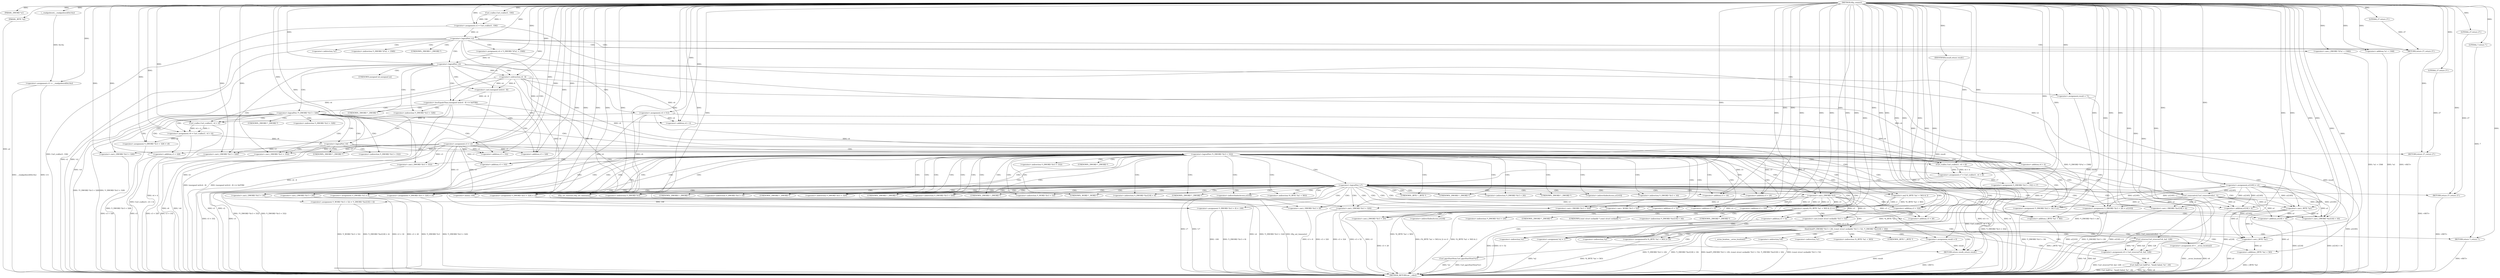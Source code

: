 digraph tftp_connect {  
"1000111" [label = "(METHOD,tftp_connect)" ]
"1000374" [label = "(METHOD_RETURN,int __cdecl)" ]
"1000112" [label = "(PARAM,_DWORD *a1)" ]
"1000113" [label = "(PARAM,_BYTE *a2)" ]
"1000125" [label = "(<operator>.assignment,v11 = __readgsdword(0x14u))" ]
"1000127" [label = "(__readgsdword,__readgsdword(0x14u))" ]
"1000129" [label = "(<operator>.assignment,v2 = Curl_ccalloc(1, 336))" ]
"1000131" [label = "(Curl_ccalloc,Curl_ccalloc(1, 336))" ]
"1000134" [label = "(<operator>.assignment,a1[185] = v2)" ]
"1000140" [label = "(<operator>.logicalNot,!v2)" ]
"1000142" [label = "(RETURN,return 27;,return 27;)" ]
"1000143" [label = "(LITERAL,27,return 27;)" ]
"1000144" [label = "(<operator>.assignment,v3 = v2)" ]
"1000147" [label = "(<operator>.assignment,v4 = *(_DWORD *)(*a1 + 1568))" ]
"1000150" [label = "(<operator>.cast,(_DWORD *)(*a1 + 1568))" ]
"1000152" [label = "(<operator>.addition,*a1 + 1568)" ]
"1000157" [label = "(<operator>.logicalNot,!v4)" ]
"1000160" [label = "(<operator>.assignment,v4 = 512)" ]
"1000164" [label = "(<operator>.assignment,result = 71)" ]
"1000168" [label = "(<operator>.lessEqualsThan,(unsigned int)(v4 - 8) <= 0xFFB0)" ]
"1000169" [label = "(<operator>.cast,(unsigned int)(v4 - 8))" ]
"1000171" [label = "(<operator>.subtraction,v4 - 8)" ]
"1000178" [label = "(<operator>.logicalNot,!*(_DWORD *)(v3 + 328))" ]
"1000180" [label = "(<operator>.cast,(_DWORD *)(v3 + 328))" ]
"1000182" [label = "(<operator>.addition,v3 + 328)" ]
"1000186" [label = "(<operator>.assignment,v6 = Curl_ccalloc(1, v4 + 4))" ]
"1000188" [label = "(Curl_ccalloc,Curl_ccalloc(1, v4 + 4))" ]
"1000190" [label = "(<operator>.addition,v4 + 4)" ]
"1000193" [label = "(<operator>.assignment,*(_DWORD *)(v3 + 328) = v6)" ]
"1000195" [label = "(<operator>.cast,(_DWORD *)(v3 + 328))" ]
"1000197" [label = "(<operator>.addition,v3 + 328)" ]
"1000202" [label = "(<operator>.logicalNot,!v6)" ]
"1000204" [label = "(RETURN,return 27;,return 27;)" ]
"1000205" [label = "(LITERAL,27,return 27;)" ]
"1000207" [label = "(<operator>.logicalNot,!*(_DWORD *)(v3 + 332))" ]
"1000209" [label = "(<operator>.cast,(_DWORD *)(v3 + 332))" ]
"1000211" [label = "(<operator>.addition,v3 + 332)" ]
"1000215" [label = "(<operator>.assignment,v7 = Curl_ccalloc(1, v4 + 4))" ]
"1000217" [label = "(Curl_ccalloc,Curl_ccalloc(1, v4 + 4))" ]
"1000219" [label = "(<operator>.addition,v4 + 4)" ]
"1000222" [label = "(<operator>.assignment,*(_DWORD *)(v3 + 332) = v7)" ]
"1000224" [label = "(<operator>.cast,(_DWORD *)(v3 + 332))" ]
"1000226" [label = "(<operator>.addition,v3 + 332)" ]
"1000231" [label = "(<operator>.logicalNot,!v7)" ]
"1000233" [label = "(RETURN,return 27;,return 27;)" ]
"1000234" [label = "(LITERAL,27,return 27;)" ]
"1000235" [label = "(Curl_conncontrol,Curl_conncontrol(a1, 1))" ]
"1000238" [label = "(<operator>.assignment,*(_DWORD *)(v3 + 16) = a1)" ]
"1000240" [label = "(<operator>.cast,(_DWORD *)(v3 + 16))" ]
"1000242" [label = "(<operator>.addition,v3 + 16)" ]
"1000246" [label = "(<operator>.assignment,*(_DWORD *)(v3 + 20) = a1[103])" ]
"1000248" [label = "(<operator>.cast,(_DWORD *)(v3 + 20))" ]
"1000250" [label = "(<operator>.addition,v3 + 20)" ]
"1000256" [label = "(<operator>.assignment,*(_DWORD *)v3 = 0)" ]
"1000258" [label = "(<operator>.cast,(_DWORD *)v3)" ]
"1000262" [label = "(<operator>.assignment,*(_DWORD *)(v3 + 8) = -100)" ]
"1000264" [label = "(<operator>.cast,(_DWORD *)(v3 + 8))" ]
"1000266" [label = "(<operator>.addition,v3 + 8)" ]
"1000269" [label = "(<operator>.minus,-100)" ]
"1000271" [label = "(<operator>.assignment,*(_DWORD *)(v3 + 320) = v4)" ]
"1000273" [label = "(<operator>.cast,(_DWORD *)(v3 + 320))" ]
"1000275" [label = "(<operator>.addition,v3 + 320)" ]
"1000279" [label = "(<operator>.assignment,*(_DWORD *)(v3 + 324) = v4)" ]
"1000281" [label = "(<operator>.cast,(_DWORD *)(v3 + 324))" ]
"1000283" [label = "(<operator>.addition,v3 + 324)" ]
"1000287" [label = "(<operator>.assignment,*(_WORD *)(v3 + 52) = *(_DWORD *)(a1[18] + 4))" ]
"1000289" [label = "(<operator>.cast,(_WORD *)(v3 + 52))" ]
"1000291" [label = "(<operator>.addition,v3 + 52)" ]
"1000295" [label = "(<operator>.cast,(_DWORD *)(a1[18] + 4))" ]
"1000297" [label = "(<operator>.addition,a1[18] + 4)" ]
"1000302" [label = "(tftp_set_timeouts,tftp_set_timeouts())" ]
"1000304" [label = "(<operator>.equals,(*((_BYTE *)a1 + 583) & 2) == 0)" ]
"1000305" [label = "(<operator>.and,*((_BYTE *)a1 + 583) & 2)" ]
"1000307" [label = "(<operator>.addition,(_BYTE *)a1 + 583)" ]
"1000308" [label = "(<operator>.cast,(_BYTE *)a1)" ]
"1000316" [label = "(bind,bind(*(_DWORD *)(v3 + 20), (const struct sockaddr *)(v3 + 52), *(_DWORD *)(a1[18] + 16)))" ]
"1000318" [label = "(<operator>.cast,(_DWORD *)(v3 + 20))" ]
"1000320" [label = "(<operator>.addition,v3 + 20)" ]
"1000323" [label = "(<operator>.cast,(const struct sockaddr *)(v3 + 52))" ]
"1000325" [label = "(<operator>.addition,v3 + 52)" ]
"1000329" [label = "(<operator>.cast,(_DWORD *)(a1[18] + 16))" ]
"1000331" [label = "(<operator>.addition,a1[18] + 16)" ]
"1000337" [label = "(<operator>.assignment,v8 = __errno_location())" ]
"1000340" [label = "(<operator>.assignment,v9 = Curl_strerror(*v8, buf, 128))" ]
"1000342" [label = "(Curl_strerror,Curl_strerror(*v8, buf, 128))" ]
"1000347" [label = "(Curl_failf,Curl_failf(*a1, \"bind() failed; %s\", v9))" ]
"1000352" [label = "(RETURN,return 7;,return 7;)" ]
"1000353" [label = "(LITERAL,7,return 7;)" ]
"1000354" [label = "(<operators>.assignmentOr,*((_BYTE *)a1 + 583) |= 2u)" ]
"1000356" [label = "(<operator>.addition,(_BYTE *)a1 + 583)" ]
"1000357" [label = "(<operator>.cast,(_BYTE *)a1)" ]
"1000362" [label = "(Curl_pgrsStartNow,Curl_pgrsStartNow(*a1))" ]
"1000365" [label = "(<operator>.assignment,*a2 = 1)" ]
"1000369" [label = "(<operator>.assignment,result = 0)" ]
"1000372" [label = "(RETURN,return result;,return result;)" ]
"1000373" [label = "(IDENTIFIER,result,return result;)" ]
"1000149" [label = "(<operator>.indirection,*(_DWORD *)(*a1 + 1568))" ]
"1000151" [label = "(UNKNOWN,_DWORD *,_DWORD *)" ]
"1000153" [label = "(<operator>.indirection,*a1)" ]
"1000170" [label = "(UNKNOWN,unsigned int,unsigned int)" ]
"1000179" [label = "(<operator>.indirection,*(_DWORD *)(v3 + 328))" ]
"1000181" [label = "(UNKNOWN,_DWORD *,_DWORD *)" ]
"1000194" [label = "(<operator>.indirection,*(_DWORD *)(v3 + 328))" ]
"1000196" [label = "(UNKNOWN,_DWORD *,_DWORD *)" ]
"1000208" [label = "(<operator>.indirection,*(_DWORD *)(v3 + 332))" ]
"1000210" [label = "(UNKNOWN,_DWORD *,_DWORD *)" ]
"1000223" [label = "(<operator>.indirection,*(_DWORD *)(v3 + 332))" ]
"1000225" [label = "(UNKNOWN,_DWORD *,_DWORD *)" ]
"1000239" [label = "(<operator>.indirection,*(_DWORD *)(v3 + 16))" ]
"1000241" [label = "(UNKNOWN,_DWORD *,_DWORD *)" ]
"1000247" [label = "(<operator>.indirection,*(_DWORD *)(v3 + 20))" ]
"1000249" [label = "(UNKNOWN,_DWORD *,_DWORD *)" ]
"1000253" [label = "(<operator>.indirectIndexAccess,a1[103])" ]
"1000257" [label = "(<operator>.indirection,*(_DWORD *)v3)" ]
"1000259" [label = "(UNKNOWN,_DWORD *,_DWORD *)" ]
"1000263" [label = "(<operator>.indirection,*(_DWORD *)(v3 + 8))" ]
"1000265" [label = "(UNKNOWN,_DWORD *,_DWORD *)" ]
"1000272" [label = "(<operator>.indirection,*(_DWORD *)(v3 + 320))" ]
"1000274" [label = "(UNKNOWN,_DWORD *,_DWORD *)" ]
"1000280" [label = "(<operator>.indirection,*(_DWORD *)(v3 + 324))" ]
"1000282" [label = "(UNKNOWN,_DWORD *,_DWORD *)" ]
"1000288" [label = "(<operator>.indirection,*(_WORD *)(v3 + 52))" ]
"1000290" [label = "(UNKNOWN,_WORD *,_WORD *)" ]
"1000294" [label = "(<operator>.indirection,*(_DWORD *)(a1[18] + 4))" ]
"1000296" [label = "(UNKNOWN,_DWORD *,_DWORD *)" ]
"1000298" [label = "(<operator>.indirectIndexAccess,a1[18])" ]
"1000306" [label = "(<operator>.indirection,*((_BYTE *)a1 + 583))" ]
"1000309" [label = "(UNKNOWN,_BYTE *,_BYTE *)" ]
"1000317" [label = "(<operator>.indirection,*(_DWORD *)(v3 + 20))" ]
"1000319" [label = "(UNKNOWN,_DWORD *,_DWORD *)" ]
"1000324" [label = "(UNKNOWN,const struct sockaddr *,const struct sockaddr *)" ]
"1000328" [label = "(<operator>.indirection,*(_DWORD *)(a1[18] + 16))" ]
"1000330" [label = "(UNKNOWN,_DWORD *,_DWORD *)" ]
"1000332" [label = "(<operator>.indirectIndexAccess,a1[18])" ]
"1000339" [label = "(__errno_location,__errno_location())" ]
"1000343" [label = "(<operator>.indirection,*v8)" ]
"1000348" [label = "(<operator>.indirection,*a1)" ]
"1000355" [label = "(<operator>.indirection,*((_BYTE *)a1 + 583))" ]
"1000358" [label = "(UNKNOWN,_BYTE *,_BYTE *)" ]
"1000363" [label = "(<operator>.indirection,*a1)" ]
"1000366" [label = "(<operator>.indirection,*a2)" ]
  "1000262" -> "1000374"  [ label = "DDG: -100"] 
  "1000369" -> "1000374"  [ label = "DDG: result"] 
  "1000304" -> "1000374"  [ label = "DDG: (*((_BYTE *)a1 + 583) & 2) == 0"] 
  "1000329" -> "1000374"  [ label = "DDG: a1[18] + 16"] 
  "1000287" -> "1000374"  [ label = "DDG: *(_DWORD *)(a1[18] + 4)"] 
  "1000193" -> "1000374"  [ label = "DDG: *(_DWORD *)(v3 + 328)"] 
  "1000340" -> "1000374"  [ label = "DDG: Curl_strerror(*v8, buf, 128)"] 
  "1000347" -> "1000374"  [ label = "DDG: *a1"] 
  "1000113" -> "1000374"  [ label = "DDG: a2"] 
  "1000316" -> "1000374"  [ label = "DDG: bind(*(_DWORD *)(v3 + 20), (const struct sockaddr *)(v3 + 52), *(_DWORD *)(a1[18] + 16))"] 
  "1000190" -> "1000374"  [ label = "DDG: v4"] 
  "1000125" -> "1000374"  [ label = "DDG: __readgsdword(0x14u)"] 
  "1000202" -> "1000374"  [ label = "DDG: v6"] 
  "1000222" -> "1000374"  [ label = "DDG: *(_DWORD *)(v3 + 332)"] 
  "1000323" -> "1000374"  [ label = "DDG: v3 + 52"] 
  "1000238" -> "1000374"  [ label = "DDG: *(_DWORD *)(v3 + 16)"] 
  "1000307" -> "1000374"  [ label = "DDG: (_BYTE *)a1"] 
  "1000347" -> "1000374"  [ label = "DDG: v9"] 
  "1000215" -> "1000374"  [ label = "DDG: Curl_ccalloc(1, v4 + 4)"] 
  "1000178" -> "1000374"  [ label = "DDG: !*(_DWORD *)(v3 + 328)"] 
  "1000209" -> "1000374"  [ label = "DDG: v3 + 332"] 
  "1000316" -> "1000374"  [ label = "DDG: (const struct sockaddr *)(v3 + 52)"] 
  "1000157" -> "1000374"  [ label = "DDG: !v4"] 
  "1000150" -> "1000374"  [ label = "DDG: *a1 + 1568"] 
  "1000354" -> "1000374"  [ label = "DDG: *((_BYTE *)a1 + 583)"] 
  "1000297" -> "1000374"  [ label = "DDG: a1[18]"] 
  "1000271" -> "1000374"  [ label = "DDG: *(_DWORD *)(v3 + 320)"] 
  "1000318" -> "1000374"  [ label = "DDG: v3 + 20"] 
  "1000281" -> "1000374"  [ label = "DDG: v3 + 324"] 
  "1000219" -> "1000374"  [ label = "DDG: v4"] 
  "1000264" -> "1000374"  [ label = "DDG: v3 + 8"] 
  "1000224" -> "1000374"  [ label = "DDG: v3 + 332"] 
  "1000302" -> "1000374"  [ label = "DDG: tftp_set_timeouts()"] 
  "1000248" -> "1000374"  [ label = "DDG: v3 + 20"] 
  "1000226" -> "1000374"  [ label = "DDG: v3"] 
  "1000152" -> "1000374"  [ label = "DDG: *a1"] 
  "1000291" -> "1000374"  [ label = "DDG: v3"] 
  "1000147" -> "1000374"  [ label = "DDG: *(_DWORD *)(*a1 + 1568)"] 
  "1000342" -> "1000374"  [ label = "DDG: buf"] 
  "1000180" -> "1000374"  [ label = "DDG: v3 + 328"] 
  "1000246" -> "1000374"  [ label = "DDG: a1[103]"] 
  "1000308" -> "1000374"  [ label = "DDG: a1"] 
  "1000246" -> "1000374"  [ label = "DDG: *(_DWORD *)(v3 + 20)"] 
  "1000188" -> "1000374"  [ label = "DDG: v4 + 4"] 
  "1000262" -> "1000374"  [ label = "DDG: *(_DWORD *)(v3 + 8)"] 
  "1000287" -> "1000374"  [ label = "DDG: *(_WORD *)(v3 + 52)"] 
  "1000231" -> "1000374"  [ label = "DDG: v7"] 
  "1000207" -> "1000374"  [ label = "DDG: !*(_DWORD *)(v3 + 332)"] 
  "1000357" -> "1000374"  [ label = "DDG: a1"] 
  "1000129" -> "1000374"  [ label = "DDG: Curl_ccalloc(1, 336)"] 
  "1000273" -> "1000374"  [ label = "DDG: v3 + 320"] 
  "1000342" -> "1000374"  [ label = "DDG: *v8"] 
  "1000279" -> "1000374"  [ label = "DDG: v4"] 
  "1000289" -> "1000374"  [ label = "DDG: v3 + 52"] 
  "1000365" -> "1000374"  [ label = "DDG: *a2"] 
  "1000231" -> "1000374"  [ label = "DDG: !v7"] 
  "1000197" -> "1000374"  [ label = "DDG: v3"] 
  "1000316" -> "1000374"  [ label = "DDG: *(_DWORD *)(v3 + 20)"] 
  "1000331" -> "1000374"  [ label = "DDG: a1[18]"] 
  "1000186" -> "1000374"  [ label = "DDG: Curl_ccalloc(1, v4 + 4)"] 
  "1000207" -> "1000374"  [ label = "DDG: *(_DWORD *)(v3 + 332)"] 
  "1000256" -> "1000374"  [ label = "DDG: *(_DWORD *)v3"] 
  "1000169" -> "1000374"  [ label = "DDG: v4 - 8"] 
  "1000134" -> "1000374"  [ label = "DDG: a1[185]"] 
  "1000140" -> "1000374"  [ label = "DDG: v2"] 
  "1000125" -> "1000374"  [ label = "DDG: v11"] 
  "1000279" -> "1000374"  [ label = "DDG: *(_DWORD *)(v3 + 324)"] 
  "1000305" -> "1000374"  [ label = "DDG: *((_BYTE *)a1 + 583)"] 
  "1000316" -> "1000374"  [ label = "DDG: *(_DWORD *)(a1[18] + 16)"] 
  "1000240" -> "1000374"  [ label = "DDG: v3 + 16"] 
  "1000178" -> "1000374"  [ label = "DDG: *(_DWORD *)(v3 + 328)"] 
  "1000168" -> "1000374"  [ label = "DDG: (unsigned int)(v4 - 8)"] 
  "1000337" -> "1000374"  [ label = "DDG: __errno_location()"] 
  "1000347" -> "1000374"  [ label = "DDG: Curl_failf(*a1, \"bind() failed; %s\", v9)"] 
  "1000140" -> "1000374"  [ label = "DDG: !v2"] 
  "1000362" -> "1000374"  [ label = "DDG: *a1"] 
  "1000144" -> "1000374"  [ label = "DDG: v3"] 
  "1000304" -> "1000374"  [ label = "DDG: *((_BYTE *)a1 + 583) & 2"] 
  "1000356" -> "1000374"  [ label = "DDG: (_BYTE *)a1"] 
  "1000325" -> "1000374"  [ label = "DDG: v3"] 
  "1000171" -> "1000374"  [ label = "DDG: v4"] 
  "1000202" -> "1000374"  [ label = "DDG: !v6"] 
  "1000195" -> "1000374"  [ label = "DDG: v3 + 328"] 
  "1000295" -> "1000374"  [ label = "DDG: a1[18] + 4"] 
  "1000144" -> "1000374"  [ label = "DDG: v2"] 
  "1000337" -> "1000374"  [ label = "DDG: v8"] 
  "1000168" -> "1000374"  [ label = "DDG: (unsigned int)(v4 - 8) <= 0xFFB0"] 
  "1000362" -> "1000374"  [ label = "DDG: Curl_pgrsStartNow(*a1)"] 
  "1000164" -> "1000374"  [ label = "DDG: result"] 
  "1000235" -> "1000374"  [ label = "DDG: Curl_conncontrol(a1, 1)"] 
  "1000217" -> "1000374"  [ label = "DDG: v4 + 4"] 
  "1000352" -> "1000374"  [ label = "DDG: <RET>"] 
  "1000142" -> "1000374"  [ label = "DDG: <RET>"] 
  "1000233" -> "1000374"  [ label = "DDG: <RET>"] 
  "1000372" -> "1000374"  [ label = "DDG: <RET>"] 
  "1000204" -> "1000374"  [ label = "DDG: <RET>"] 
  "1000111" -> "1000112"  [ label = "DDG: "] 
  "1000111" -> "1000113"  [ label = "DDG: "] 
  "1000127" -> "1000125"  [ label = "DDG: 0x14u"] 
  "1000111" -> "1000125"  [ label = "DDG: "] 
  "1000111" -> "1000127"  [ label = "DDG: "] 
  "1000131" -> "1000129"  [ label = "DDG: 1"] 
  "1000131" -> "1000129"  [ label = "DDG: 336"] 
  "1000111" -> "1000129"  [ label = "DDG: "] 
  "1000111" -> "1000131"  [ label = "DDG: "] 
  "1000129" -> "1000134"  [ label = "DDG: v2"] 
  "1000111" -> "1000134"  [ label = "DDG: "] 
  "1000111" -> "1000140"  [ label = "DDG: "] 
  "1000129" -> "1000140"  [ label = "DDG: v2"] 
  "1000143" -> "1000142"  [ label = "DDG: 27"] 
  "1000111" -> "1000142"  [ label = "DDG: "] 
  "1000111" -> "1000143"  [ label = "DDG: "] 
  "1000140" -> "1000144"  [ label = "DDG: v2"] 
  "1000111" -> "1000144"  [ label = "DDG: "] 
  "1000111" -> "1000147"  [ label = "DDG: "] 
  "1000111" -> "1000150"  [ label = "DDG: "] 
  "1000111" -> "1000152"  [ label = "DDG: "] 
  "1000147" -> "1000157"  [ label = "DDG: v4"] 
  "1000111" -> "1000157"  [ label = "DDG: "] 
  "1000111" -> "1000160"  [ label = "DDG: "] 
  "1000111" -> "1000164"  [ label = "DDG: "] 
  "1000169" -> "1000168"  [ label = "DDG: v4 - 8"] 
  "1000171" -> "1000169"  [ label = "DDG: v4"] 
  "1000171" -> "1000169"  [ label = "DDG: 8"] 
  "1000157" -> "1000171"  [ label = "DDG: v4"] 
  "1000111" -> "1000171"  [ label = "DDG: "] 
  "1000111" -> "1000168"  [ label = "DDG: "] 
  "1000144" -> "1000180"  [ label = "DDG: v3"] 
  "1000111" -> "1000180"  [ label = "DDG: "] 
  "1000144" -> "1000182"  [ label = "DDG: v3"] 
  "1000111" -> "1000182"  [ label = "DDG: "] 
  "1000188" -> "1000186"  [ label = "DDG: 1"] 
  "1000188" -> "1000186"  [ label = "DDG: v4 + 4"] 
  "1000111" -> "1000186"  [ label = "DDG: "] 
  "1000111" -> "1000188"  [ label = "DDG: "] 
  "1000160" -> "1000188"  [ label = "DDG: v4"] 
  "1000171" -> "1000188"  [ label = "DDG: v4"] 
  "1000160" -> "1000190"  [ label = "DDG: v4"] 
  "1000171" -> "1000190"  [ label = "DDG: v4"] 
  "1000111" -> "1000190"  [ label = "DDG: "] 
  "1000186" -> "1000193"  [ label = "DDG: v6"] 
  "1000111" -> "1000193"  [ label = "DDG: "] 
  "1000111" -> "1000195"  [ label = "DDG: "] 
  "1000144" -> "1000195"  [ label = "DDG: v3"] 
  "1000111" -> "1000197"  [ label = "DDG: "] 
  "1000144" -> "1000197"  [ label = "DDG: v3"] 
  "1000111" -> "1000202"  [ label = "DDG: "] 
  "1000186" -> "1000202"  [ label = "DDG: v6"] 
  "1000205" -> "1000204"  [ label = "DDG: 27"] 
  "1000111" -> "1000204"  [ label = "DDG: "] 
  "1000111" -> "1000205"  [ label = "DDG: "] 
  "1000111" -> "1000209"  [ label = "DDG: "] 
  "1000144" -> "1000209"  [ label = "DDG: v3"] 
  "1000111" -> "1000211"  [ label = "DDG: "] 
  "1000144" -> "1000211"  [ label = "DDG: v3"] 
  "1000217" -> "1000215"  [ label = "DDG: 1"] 
  "1000217" -> "1000215"  [ label = "DDG: v4 + 4"] 
  "1000111" -> "1000215"  [ label = "DDG: "] 
  "1000111" -> "1000217"  [ label = "DDG: "] 
  "1000160" -> "1000217"  [ label = "DDG: v4"] 
  "1000171" -> "1000217"  [ label = "DDG: v4"] 
  "1000160" -> "1000219"  [ label = "DDG: v4"] 
  "1000171" -> "1000219"  [ label = "DDG: v4"] 
  "1000111" -> "1000219"  [ label = "DDG: "] 
  "1000215" -> "1000222"  [ label = "DDG: v7"] 
  "1000111" -> "1000222"  [ label = "DDG: "] 
  "1000111" -> "1000224"  [ label = "DDG: "] 
  "1000144" -> "1000224"  [ label = "DDG: v3"] 
  "1000111" -> "1000226"  [ label = "DDG: "] 
  "1000144" -> "1000226"  [ label = "DDG: v3"] 
  "1000111" -> "1000231"  [ label = "DDG: "] 
  "1000215" -> "1000231"  [ label = "DDG: v7"] 
  "1000234" -> "1000233"  [ label = "DDG: 27"] 
  "1000111" -> "1000233"  [ label = "DDG: "] 
  "1000111" -> "1000234"  [ label = "DDG: "] 
  "1000134" -> "1000235"  [ label = "DDG: a1[185]"] 
  "1000111" -> "1000235"  [ label = "DDG: "] 
  "1000235" -> "1000238"  [ label = "DDG: a1"] 
  "1000134" -> "1000238"  [ label = "DDG: a1[185]"] 
  "1000111" -> "1000238"  [ label = "DDG: "] 
  "1000111" -> "1000240"  [ label = "DDG: "] 
  "1000144" -> "1000240"  [ label = "DDG: v3"] 
  "1000111" -> "1000242"  [ label = "DDG: "] 
  "1000144" -> "1000242"  [ label = "DDG: v3"] 
  "1000235" -> "1000246"  [ label = "DDG: a1"] 
  "1000134" -> "1000246"  [ label = "DDG: a1[185]"] 
  "1000111" -> "1000246"  [ label = "DDG: "] 
  "1000111" -> "1000248"  [ label = "DDG: "] 
  "1000144" -> "1000248"  [ label = "DDG: v3"] 
  "1000111" -> "1000250"  [ label = "DDG: "] 
  "1000144" -> "1000250"  [ label = "DDG: v3"] 
  "1000111" -> "1000256"  [ label = "DDG: "] 
  "1000111" -> "1000258"  [ label = "DDG: "] 
  "1000144" -> "1000258"  [ label = "DDG: v3"] 
  "1000269" -> "1000262"  [ label = "DDG: 100"] 
  "1000258" -> "1000264"  [ label = "DDG: v3"] 
  "1000111" -> "1000264"  [ label = "DDG: "] 
  "1000258" -> "1000266"  [ label = "DDG: v3"] 
  "1000111" -> "1000266"  [ label = "DDG: "] 
  "1000111" -> "1000269"  [ label = "DDG: "] 
  "1000160" -> "1000271"  [ label = "DDG: v4"] 
  "1000171" -> "1000271"  [ label = "DDG: v4"] 
  "1000111" -> "1000271"  [ label = "DDG: "] 
  "1000111" -> "1000273"  [ label = "DDG: "] 
  "1000258" -> "1000273"  [ label = "DDG: v3"] 
  "1000111" -> "1000275"  [ label = "DDG: "] 
  "1000258" -> "1000275"  [ label = "DDG: v3"] 
  "1000111" -> "1000279"  [ label = "DDG: "] 
  "1000160" -> "1000279"  [ label = "DDG: v4"] 
  "1000171" -> "1000279"  [ label = "DDG: v4"] 
  "1000111" -> "1000281"  [ label = "DDG: "] 
  "1000258" -> "1000281"  [ label = "DDG: v3"] 
  "1000111" -> "1000283"  [ label = "DDG: "] 
  "1000258" -> "1000283"  [ label = "DDG: v3"] 
  "1000111" -> "1000289"  [ label = "DDG: "] 
  "1000258" -> "1000289"  [ label = "DDG: v3"] 
  "1000111" -> "1000291"  [ label = "DDG: "] 
  "1000258" -> "1000291"  [ label = "DDG: v3"] 
  "1000235" -> "1000295"  [ label = "DDG: a1"] 
  "1000134" -> "1000295"  [ label = "DDG: a1[185]"] 
  "1000111" -> "1000295"  [ label = "DDG: "] 
  "1000235" -> "1000297"  [ label = "DDG: a1"] 
  "1000134" -> "1000297"  [ label = "DDG: a1[185]"] 
  "1000111" -> "1000297"  [ label = "DDG: "] 
  "1000111" -> "1000302"  [ label = "DDG: "] 
  "1000305" -> "1000304"  [ label = "DDG: *((_BYTE *)a1 + 583)"] 
  "1000305" -> "1000304"  [ label = "DDG: 2"] 
  "1000308" -> "1000307"  [ label = "DDG: a1"] 
  "1000134" -> "1000308"  [ label = "DDG: a1[185]"] 
  "1000111" -> "1000308"  [ label = "DDG: "] 
  "1000235" -> "1000308"  [ label = "DDG: a1"] 
  "1000111" -> "1000307"  [ label = "DDG: "] 
  "1000111" -> "1000305"  [ label = "DDG: "] 
  "1000111" -> "1000304"  [ label = "DDG: "] 
  "1000246" -> "1000316"  [ label = "DDG: *(_DWORD *)(v3 + 20)"] 
  "1000111" -> "1000318"  [ label = "DDG: "] 
  "1000258" -> "1000318"  [ label = "DDG: v3"] 
  "1000111" -> "1000320"  [ label = "DDG: "] 
  "1000258" -> "1000320"  [ label = "DDG: v3"] 
  "1000323" -> "1000316"  [ label = "DDG: v3 + 52"] 
  "1000111" -> "1000323"  [ label = "DDG: "] 
  "1000258" -> "1000323"  [ label = "DDG: v3"] 
  "1000111" -> "1000325"  [ label = "DDG: "] 
  "1000258" -> "1000325"  [ label = "DDG: v3"] 
  "1000308" -> "1000329"  [ label = "DDG: a1"] 
  "1000235" -> "1000329"  [ label = "DDG: a1"] 
  "1000134" -> "1000329"  [ label = "DDG: a1[185]"] 
  "1000111" -> "1000329"  [ label = "DDG: "] 
  "1000308" -> "1000331"  [ label = "DDG: a1"] 
  "1000235" -> "1000331"  [ label = "DDG: a1"] 
  "1000134" -> "1000331"  [ label = "DDG: a1[185]"] 
  "1000111" -> "1000331"  [ label = "DDG: "] 
  "1000111" -> "1000337"  [ label = "DDG: "] 
  "1000342" -> "1000340"  [ label = "DDG: *v8"] 
  "1000342" -> "1000340"  [ label = "DDG: buf"] 
  "1000342" -> "1000340"  [ label = "DDG: 128"] 
  "1000111" -> "1000340"  [ label = "DDG: "] 
  "1000111" -> "1000342"  [ label = "DDG: "] 
  "1000111" -> "1000347"  [ label = "DDG: "] 
  "1000340" -> "1000347"  [ label = "DDG: v9"] 
  "1000353" -> "1000352"  [ label = "DDG: 7"] 
  "1000111" -> "1000352"  [ label = "DDG: "] 
  "1000111" -> "1000353"  [ label = "DDG: "] 
  "1000111" -> "1000354"  [ label = "DDG: "] 
  "1000305" -> "1000354"  [ label = "DDG: *((_BYTE *)a1 + 583)"] 
  "1000357" -> "1000356"  [ label = "DDG: a1"] 
  "1000134" -> "1000357"  [ label = "DDG: a1[185]"] 
  "1000308" -> "1000357"  [ label = "DDG: a1"] 
  "1000111" -> "1000357"  [ label = "DDG: "] 
  "1000235" -> "1000357"  [ label = "DDG: a1"] 
  "1000111" -> "1000356"  [ label = "DDG: "] 
  "1000111" -> "1000365"  [ label = "DDG: "] 
  "1000111" -> "1000369"  [ label = "DDG: "] 
  "1000373" -> "1000372"  [ label = "DDG: result"] 
  "1000369" -> "1000372"  [ label = "DDG: result"] 
  "1000164" -> "1000372"  [ label = "DDG: result"] 
  "1000111" -> "1000373"  [ label = "DDG: "] 
  "1000140" -> "1000144"  [ label = "CDG: "] 
  "1000140" -> "1000142"  [ label = "CDG: "] 
  "1000140" -> "1000157"  [ label = "CDG: "] 
  "1000140" -> "1000153"  [ label = "CDG: "] 
  "1000140" -> "1000152"  [ label = "CDG: "] 
  "1000140" -> "1000151"  [ label = "CDG: "] 
  "1000140" -> "1000150"  [ label = "CDG: "] 
  "1000140" -> "1000149"  [ label = "CDG: "] 
  "1000140" -> "1000147"  [ label = "CDG: "] 
  "1000157" -> "1000160"  [ label = "CDG: "] 
  "1000157" -> "1000171"  [ label = "CDG: "] 
  "1000157" -> "1000170"  [ label = "CDG: "] 
  "1000157" -> "1000169"  [ label = "CDG: "] 
  "1000157" -> "1000168"  [ label = "CDG: "] 
  "1000157" -> "1000164"  [ label = "CDG: "] 
  "1000157" -> "1000182"  [ label = "CDG: "] 
  "1000157" -> "1000181"  [ label = "CDG: "] 
  "1000157" -> "1000180"  [ label = "CDG: "] 
  "1000157" -> "1000179"  [ label = "CDG: "] 
  "1000157" -> "1000178"  [ label = "CDG: "] 
  "1000168" -> "1000182"  [ label = "CDG: "] 
  "1000168" -> "1000181"  [ label = "CDG: "] 
  "1000168" -> "1000180"  [ label = "CDG: "] 
  "1000168" -> "1000179"  [ label = "CDG: "] 
  "1000168" -> "1000178"  [ label = "CDG: "] 
  "1000168" -> "1000372"  [ label = "CDG: "] 
  "1000178" -> "1000190"  [ label = "CDG: "] 
  "1000178" -> "1000188"  [ label = "CDG: "] 
  "1000178" -> "1000186"  [ label = "CDG: "] 
  "1000178" -> "1000208"  [ label = "CDG: "] 
  "1000178" -> "1000207"  [ label = "CDG: "] 
  "1000178" -> "1000202"  [ label = "CDG: "] 
  "1000178" -> "1000197"  [ label = "CDG: "] 
  "1000178" -> "1000196"  [ label = "CDG: "] 
  "1000178" -> "1000195"  [ label = "CDG: "] 
  "1000178" -> "1000194"  [ label = "CDG: "] 
  "1000178" -> "1000193"  [ label = "CDG: "] 
  "1000178" -> "1000211"  [ label = "CDG: "] 
  "1000178" -> "1000210"  [ label = "CDG: "] 
  "1000178" -> "1000209"  [ label = "CDG: "] 
  "1000202" -> "1000208"  [ label = "CDG: "] 
  "1000202" -> "1000207"  [ label = "CDG: "] 
  "1000202" -> "1000204"  [ label = "CDG: "] 
  "1000202" -> "1000211"  [ label = "CDG: "] 
  "1000202" -> "1000210"  [ label = "CDG: "] 
  "1000202" -> "1000209"  [ label = "CDG: "] 
  "1000207" -> "1000224"  [ label = "CDG: "] 
  "1000207" -> "1000223"  [ label = "CDG: "] 
  "1000207" -> "1000222"  [ label = "CDG: "] 
  "1000207" -> "1000219"  [ label = "CDG: "] 
  "1000207" -> "1000217"  [ label = "CDG: "] 
  "1000207" -> "1000215"  [ label = "CDG: "] 
  "1000207" -> "1000240"  [ label = "CDG: "] 
  "1000207" -> "1000239"  [ label = "CDG: "] 
  "1000207" -> "1000238"  [ label = "CDG: "] 
  "1000207" -> "1000235"  [ label = "CDG: "] 
  "1000207" -> "1000231"  [ label = "CDG: "] 
  "1000207" -> "1000226"  [ label = "CDG: "] 
  "1000207" -> "1000225"  [ label = "CDG: "] 
  "1000207" -> "1000256"  [ label = "CDG: "] 
  "1000207" -> "1000253"  [ label = "CDG: "] 
  "1000207" -> "1000250"  [ label = "CDG: "] 
  "1000207" -> "1000249"  [ label = "CDG: "] 
  "1000207" -> "1000248"  [ label = "CDG: "] 
  "1000207" -> "1000247"  [ label = "CDG: "] 
  "1000207" -> "1000246"  [ label = "CDG: "] 
  "1000207" -> "1000242"  [ label = "CDG: "] 
  "1000207" -> "1000241"  [ label = "CDG: "] 
  "1000207" -> "1000272"  [ label = "CDG: "] 
  "1000207" -> "1000271"  [ label = "CDG: "] 
  "1000207" -> "1000269"  [ label = "CDG: "] 
  "1000207" -> "1000266"  [ label = "CDG: "] 
  "1000207" -> "1000265"  [ label = "CDG: "] 
  "1000207" -> "1000264"  [ label = "CDG: "] 
  "1000207" -> "1000263"  [ label = "CDG: "] 
  "1000207" -> "1000262"  [ label = "CDG: "] 
  "1000207" -> "1000259"  [ label = "CDG: "] 
  "1000207" -> "1000258"  [ label = "CDG: "] 
  "1000207" -> "1000257"  [ label = "CDG: "] 
  "1000207" -> "1000288"  [ label = "CDG: "] 
  "1000207" -> "1000287"  [ label = "CDG: "] 
  "1000207" -> "1000283"  [ label = "CDG: "] 
  "1000207" -> "1000282"  [ label = "CDG: "] 
  "1000207" -> "1000281"  [ label = "CDG: "] 
  "1000207" -> "1000280"  [ label = "CDG: "] 
  "1000207" -> "1000279"  [ label = "CDG: "] 
  "1000207" -> "1000275"  [ label = "CDG: "] 
  "1000207" -> "1000274"  [ label = "CDG: "] 
  "1000207" -> "1000273"  [ label = "CDG: "] 
  "1000207" -> "1000304"  [ label = "CDG: "] 
  "1000207" -> "1000302"  [ label = "CDG: "] 
  "1000207" -> "1000298"  [ label = "CDG: "] 
  "1000207" -> "1000297"  [ label = "CDG: "] 
  "1000207" -> "1000296"  [ label = "CDG: "] 
  "1000207" -> "1000295"  [ label = "CDG: "] 
  "1000207" -> "1000294"  [ label = "CDG: "] 
  "1000207" -> "1000291"  [ label = "CDG: "] 
  "1000207" -> "1000290"  [ label = "CDG: "] 
  "1000207" -> "1000289"  [ label = "CDG: "] 
  "1000207" -> "1000309"  [ label = "CDG: "] 
  "1000207" -> "1000308"  [ label = "CDG: "] 
  "1000207" -> "1000307"  [ label = "CDG: "] 
  "1000207" -> "1000306"  [ label = "CDG: "] 
  "1000207" -> "1000305"  [ label = "CDG: "] 
  "1000231" -> "1000240"  [ label = "CDG: "] 
  "1000231" -> "1000239"  [ label = "CDG: "] 
  "1000231" -> "1000238"  [ label = "CDG: "] 
  "1000231" -> "1000235"  [ label = "CDG: "] 
  "1000231" -> "1000233"  [ label = "CDG: "] 
  "1000231" -> "1000256"  [ label = "CDG: "] 
  "1000231" -> "1000253"  [ label = "CDG: "] 
  "1000231" -> "1000250"  [ label = "CDG: "] 
  "1000231" -> "1000249"  [ label = "CDG: "] 
  "1000231" -> "1000248"  [ label = "CDG: "] 
  "1000231" -> "1000247"  [ label = "CDG: "] 
  "1000231" -> "1000246"  [ label = "CDG: "] 
  "1000231" -> "1000242"  [ label = "CDG: "] 
  "1000231" -> "1000241"  [ label = "CDG: "] 
  "1000231" -> "1000272"  [ label = "CDG: "] 
  "1000231" -> "1000271"  [ label = "CDG: "] 
  "1000231" -> "1000269"  [ label = "CDG: "] 
  "1000231" -> "1000266"  [ label = "CDG: "] 
  "1000231" -> "1000265"  [ label = "CDG: "] 
  "1000231" -> "1000264"  [ label = "CDG: "] 
  "1000231" -> "1000263"  [ label = "CDG: "] 
  "1000231" -> "1000262"  [ label = "CDG: "] 
  "1000231" -> "1000259"  [ label = "CDG: "] 
  "1000231" -> "1000258"  [ label = "CDG: "] 
  "1000231" -> "1000257"  [ label = "CDG: "] 
  "1000231" -> "1000288"  [ label = "CDG: "] 
  "1000231" -> "1000287"  [ label = "CDG: "] 
  "1000231" -> "1000283"  [ label = "CDG: "] 
  "1000231" -> "1000282"  [ label = "CDG: "] 
  "1000231" -> "1000281"  [ label = "CDG: "] 
  "1000231" -> "1000280"  [ label = "CDG: "] 
  "1000231" -> "1000279"  [ label = "CDG: "] 
  "1000231" -> "1000275"  [ label = "CDG: "] 
  "1000231" -> "1000274"  [ label = "CDG: "] 
  "1000231" -> "1000273"  [ label = "CDG: "] 
  "1000231" -> "1000304"  [ label = "CDG: "] 
  "1000231" -> "1000302"  [ label = "CDG: "] 
  "1000231" -> "1000298"  [ label = "CDG: "] 
  "1000231" -> "1000297"  [ label = "CDG: "] 
  "1000231" -> "1000296"  [ label = "CDG: "] 
  "1000231" -> "1000295"  [ label = "CDG: "] 
  "1000231" -> "1000294"  [ label = "CDG: "] 
  "1000231" -> "1000291"  [ label = "CDG: "] 
  "1000231" -> "1000290"  [ label = "CDG: "] 
  "1000231" -> "1000289"  [ label = "CDG: "] 
  "1000231" -> "1000309"  [ label = "CDG: "] 
  "1000231" -> "1000308"  [ label = "CDG: "] 
  "1000231" -> "1000307"  [ label = "CDG: "] 
  "1000231" -> "1000306"  [ label = "CDG: "] 
  "1000231" -> "1000305"  [ label = "CDG: "] 
  "1000304" -> "1000320"  [ label = "CDG: "] 
  "1000304" -> "1000319"  [ label = "CDG: "] 
  "1000304" -> "1000318"  [ label = "CDG: "] 
  "1000304" -> "1000317"  [ label = "CDG: "] 
  "1000304" -> "1000316"  [ label = "CDG: "] 
  "1000304" -> "1000332"  [ label = "CDG: "] 
  "1000304" -> "1000331"  [ label = "CDG: "] 
  "1000304" -> "1000330"  [ label = "CDG: "] 
  "1000304" -> "1000329"  [ label = "CDG: "] 
  "1000304" -> "1000328"  [ label = "CDG: "] 
  "1000304" -> "1000325"  [ label = "CDG: "] 
  "1000304" -> "1000324"  [ label = "CDG: "] 
  "1000304" -> "1000323"  [ label = "CDG: "] 
  "1000304" -> "1000366"  [ label = "CDG: "] 
  "1000304" -> "1000365"  [ label = "CDG: "] 
  "1000304" -> "1000363"  [ label = "CDG: "] 
  "1000304" -> "1000362"  [ label = "CDG: "] 
  "1000304" -> "1000372"  [ label = "CDG: "] 
  "1000304" -> "1000369"  [ label = "CDG: "] 
  "1000316" -> "1000352"  [ label = "CDG: "] 
  "1000316" -> "1000348"  [ label = "CDG: "] 
  "1000316" -> "1000347"  [ label = "CDG: "] 
  "1000316" -> "1000343"  [ label = "CDG: "] 
  "1000316" -> "1000342"  [ label = "CDG: "] 
  "1000316" -> "1000340"  [ label = "CDG: "] 
  "1000316" -> "1000339"  [ label = "CDG: "] 
  "1000316" -> "1000337"  [ label = "CDG: "] 
  "1000316" -> "1000366"  [ label = "CDG: "] 
  "1000316" -> "1000365"  [ label = "CDG: "] 
  "1000316" -> "1000363"  [ label = "CDG: "] 
  "1000316" -> "1000362"  [ label = "CDG: "] 
  "1000316" -> "1000358"  [ label = "CDG: "] 
  "1000316" -> "1000357"  [ label = "CDG: "] 
  "1000316" -> "1000356"  [ label = "CDG: "] 
  "1000316" -> "1000355"  [ label = "CDG: "] 
  "1000316" -> "1000354"  [ label = "CDG: "] 
  "1000316" -> "1000372"  [ label = "CDG: "] 
  "1000316" -> "1000369"  [ label = "CDG: "] 
}
